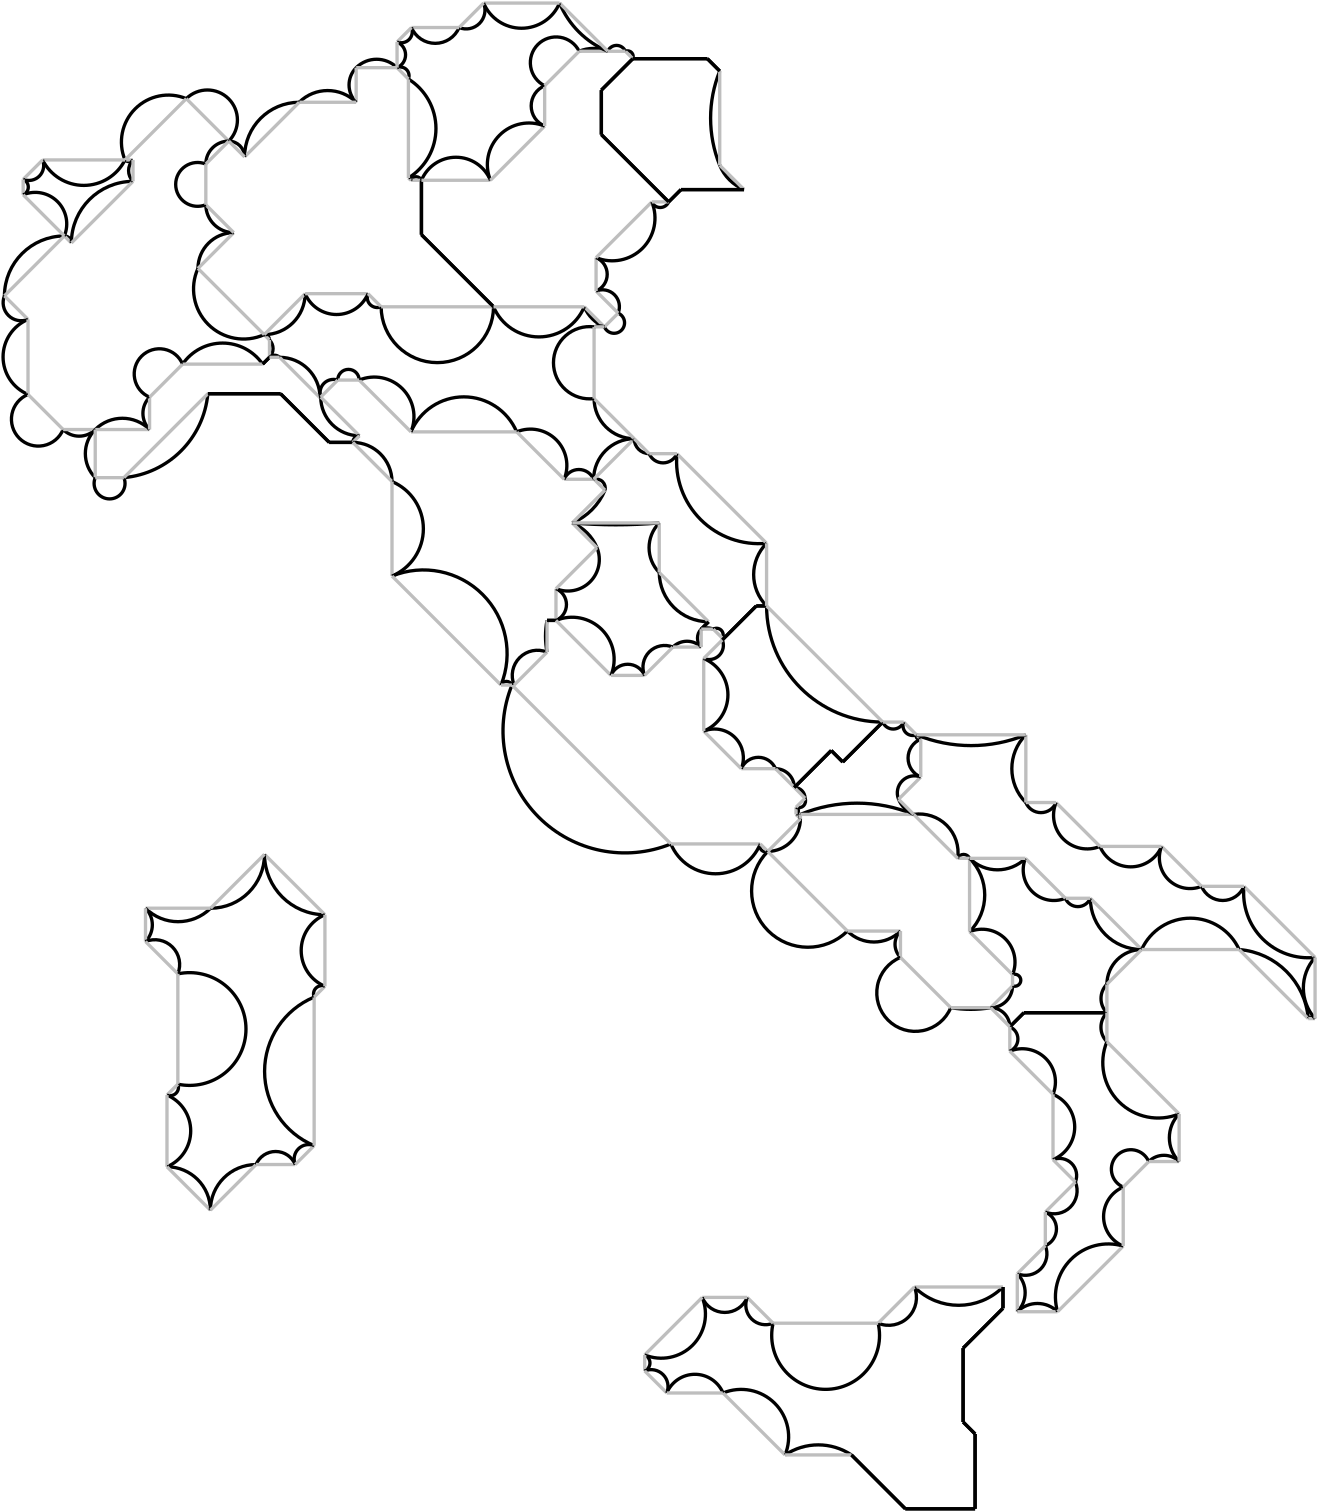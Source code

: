 <?xml version="1.0"?> 
<!DOCTYPE ipe SYSTEM "ipe.dtd"> 
<ipe version="70010" creator="Ipe 7.0.10"> 
<info created="D:20110803231932" modified="D:20110803231932"/> 
<ipestyle name="basic">
<pen name="heavier" value="0.8"/>
<pen name="fat" value="1.2"/>
<pen name="ultrafat" value="2"/>
<color name="red" value="1 0 0"/>
<color name="green" value="0 1 0"/>
<color name="blue" value="0 0 1"/>
<color name="yellow" value="1 1 0"/>
<color name="orange" value="1 0.647 0"/>
<color name="gold" value="1 0.843 0"/>
<color name="purple" value="0.627 0.125 0.941"/>
<color name="gray" value="0.745"/>
<color name="lightblue" value="0.678 0.847 0.902"/>
<color name="lightcyan" value="0.878 1 1"/>
<color name="lightgray" value="0.827"/>
<color name="lightgreen" value="0.565 0.933 0.565"/>
<color name="lightyellow" value="1 1 0.878"/>
<dashstyle name="dashed" value="[4] 0"/>
<dashstyle name="dotted" value="[1 3] 0"/>
<dashstyle name="dash dotted" value="[4 2 1 2] 0"/>
<dashstyle name="dash dot dotted" value="[4 2 1 2 1 2] 0"/>
</ipestyle>
<page>
<layer name="alpha"/>
<layer name="beta"/>
<view layers="beta alpha" active="beta"/>
<path layer="beta" stroke="black" pen="fat">
134.67 488.208 m 
160.844 488.208 l 
</path> 
<path layer="beta" stroke="black" pen="fat">
160.844 488.208 m 
178.365 470.687 l 
</path> 
<path layer="beta" stroke="black" pen="fat">
178.365 470.687 m 
186.87 470.687 l 
</path> 
<path layer="beta" stroke="black" pen="fat">
107.726 572.361 m 
2.04211 0 0 -2.04211 106.286 573.809 104.847 572.361 a 
</path> 
<path layer="alpha" stroke="gray" pen="fat">
107.726 572.361 m 
104.847 572.361 l 
</path> 
<path layer="beta" stroke="black" pen="fat">
83.0138 545.004 m 
2.53586 0 0 -2.53586 83.0087 542.468 85.5446 542.474 a 
</path> 
<path layer="alpha" stroke="gray" pen="fat">
83.0138 545.004 m 
85.5446 542.474 l 
</path> 
<path layer="beta" stroke="black" pen="fat">
85.5446 542.474 m 
22.2549 0 0 -22.2549 107.799 542.4 107.726 564.655 a 
</path> 
<path layer="alpha" stroke="gray" pen="fat">
85.5446 542.474 m 
107.726 564.655 l 
</path> 
<path layer="beta" stroke="black" pen="fat">
107.726 564.655 m 
5.46392 0 0 -5.46392 111.6 568.508 107.726 572.361 a 
</path> 
<path layer="alpha" stroke="gray" pen="fat">
107.726 564.655 m 
107.726 572.361 l 
</path> 
<path layer="beta" stroke="black" pen="fat">
154.947 509.477 m 
1.91986 0 0 -1.91986 154.942 507.557 156.862 507.561 a 
</path> 
<path layer="alpha" stroke="gray" pen="fat">
154.947 509.477 m 
156.862 507.561 l 
</path> 
<path layer="beta" stroke="black" pen="fat">
156.862 507.561 m 
4.42284 0 0 -4.42284 153.729 504.439 156.862 501.317 a 
</path> 
<path layer="alpha" stroke="gray" pen="fat">
156.862 507.561 m 
156.862 501.317 l 
</path> 
<path layer="beta" stroke="black" pen="fat">
126.919 594.433 m 
10.8098 0 0 -10.8098 134.514 586.741 142.206 579.146 a 
</path> 
<path layer="alpha" stroke="gray" pen="fat">
126.919 594.433 m 
142.206 579.146 l 
</path> 
<path layer="beta" stroke="black" pen="fat">
104.847 572.361 m 
16.8952 0 0 -16.8952 120.458 578.822 126.919 594.433 a 
</path> 
<path layer="alpha" stroke="gray" pen="fat">
104.847 572.361 m 
126.919 594.433 l 
</path> 
<path layer="beta" stroke="black" pen="fat">
61.4487 523.439 m 
21.6627 0 0 -21.6627 83.1112 523.342 83.0138 545.004 a 
</path> 
<path layer="alpha" stroke="gray" pen="fat">
61.4487 523.439 m 
83.0138 545.004 l 
</path> 
<path layer="beta" stroke="black" pen="fat">
69.9326 514.955 m 
6.51689 0 0 -6.51689 67.4908 520.997 61.4487 523.439 a 
</path> 
<path layer="alpha" stroke="gray" pen="fat">
69.9326 514.955 m 
61.4487 523.439 l 
</path> 
<path layer="beta" stroke="black" pen="fat">
69.9326 487.954 m 
14.6386 0 0 -14.6386 75.5915 501.454 69.9326 514.955 a 
</path> 
<path layer="alpha" stroke="gray" pen="fat">
69.9326 487.954 m 
69.9326 514.955 l 
</path> 
<path layer="beta" stroke="black" pen="fat">
82.5696 475.317 m 
-9.67089 0 0 9.67089 73.6358 479.02 69.9326 487.954 a 
</path> 
<path layer="alpha" stroke="gray" pen="fat">
82.5696 475.317 m 
69.9326 487.954 l 
</path> 
<path layer="beta" stroke="black" pen="fat">
94.1332 475.317 m 
8.18695 0 0 -8.18695 88.3514 481.113 82.5696 475.317 a 
</path> 
<path layer="alpha" stroke="gray" pen="fat">
94.1332 475.317 m 
82.5696 475.317 l 
</path> 
<path layer="beta" stroke="black" pen="fat">
156.862 501.317 m 
154.4 498.855 l 
</path> 
<path layer="beta" stroke="black" pen="fat">
94.1332 475.317 m 
13.8319 0 0 -13.8319 103.913 465.536 113.694 475.317 a 
</path> 
<path layer="alpha" stroke="gray" pen="fat">
94.1332 475.317 m 
113.694 475.317 l 
</path> 
<path layer="beta" stroke="black" pen="fat">
113.694 475.317 m 
8.28939 0 0 -8.28939 119.592 481.141 113.694 486.965 a 
</path> 
<path layer="alpha" stroke="gray" pen="fat">
113.694 475.317 m 
113.694 486.965 l 
</path> 
<path layer="beta" stroke="black" pen="fat">
113.694 486.965 m 
-9.06898 0 0 9.06898 117.233 495.315 125.583 498.855 a 
</path> 
<path layer="alpha" stroke="gray" pen="fat">
113.694 486.965 m 
125.583 498.855 l 
</path> 
<path layer="beta" stroke="black" pen="fat">
125.583 498.855 m 
17.4813 0 0 -17.4813 139.991 488.956 154.4 498.855 a 
</path> 
<path layer="alpha" stroke="gray" pen="fat">
125.583 498.855 m 
154.4 498.855 l 
</path> 
<path layer="beta" stroke="black" pen="fat">
154.4 498.855 m 
156.862 501.317 l 
</path> 
<path layer="beta" stroke="black" pen="fat">
175.061 486.75 m 
0.20293 0 0 -0.20293 175.258 486.799 175.308 486.996 a 
</path> 
<path layer="alpha" stroke="gray" pen="fat">
175.061 486.75 m 
175.308 486.996 l 
</path> 
<path layer="beta" stroke="black" pen="fat">
160.494 501.317 m 
14.5889 0 0 -14.5889 160.472 486.728 175.061 486.75 a 
</path> 
<path layer="alpha" stroke="gray" pen="fat">
160.494 501.317 m 
175.061 486.75 l 
</path> 
<path layer="beta" stroke="black" pen="fat">
156.862 501.317 m 
2.5826 0 0 -2.5826 158.678 499.481 160.494 501.317 a 
</path> 
<path layer="alpha" stroke="gray" pen="fat">
156.862 501.317 m 
160.494 501.317 l 
</path> 
<path layer="beta" stroke="black" pen="fat">
94.1332 457.995 m 
12.3171 0 0 -12.3171 102.891 466.656 94.1332 475.317 a 
</path> 
<path layer="alpha" stroke="gray" pen="fat">
94.1332 457.995 m 
94.1332 475.317 l 
</path> 
<path layer="beta" stroke="black" pen="fat">
104.457 457.995 m 
-5.56861 0 0 5.56861 99.2949 455.906 94.1332 457.995 a 
</path> 
<path layer="alpha" stroke="gray" pen="fat">
104.457 457.995 m 
94.1332 457.995 l 
</path> 
<path layer="beta" stroke="black" pen="fat">
134.67 488.208 m 
33.3717 0 0 -33.3717 101.435 491.23 104.457 457.995 a 
</path> 
<path layer="alpha" stroke="gray" pen="fat">
134.67 488.208 m 
104.457 457.995 l 
</path> 
<path layer="beta" stroke="black" pen="fat">
160.844 488.208 m 
134.67 488.208 l 
</path> 
<path layer="beta" stroke="black" pen="fat">
178.365 470.687 m 
160.844 488.208 l 
</path> 
<path layer="beta" stroke="black" pen="fat">
186.87 470.687 m 
178.365 470.687 l 
</path> 
<path layer="beta" stroke="black" pen="fat">
154.947 509.477 m 
18.0255 0 0 -18.0255 147.551 525.916 131.113 533.311 a 
</path> 
<path layer="alpha" stroke="gray" pen="fat">
154.947 509.477 m 
131.113 533.311 l 
</path> 
<path layer="beta" stroke="black" pen="fat">
131.113 533.311 m 
12.9586 0 0 -12.9586 144.071 533.234 143.994 546.192 a 
</path> 
<path layer="alpha" stroke="gray" pen="fat">
131.113 533.311 m 
143.994 546.192 l 
</path> 
<path layer="beta" stroke="black" pen="fat">
143.994 546.192 m 
10.1155 0 0 -10.1155 144.058 556.307 133.943 556.242 a 
</path> 
<path layer="alpha" stroke="gray" pen="fat">
143.994 546.192 m 
133.943 556.242 l 
</path> 
<path layer="beta" stroke="black" pen="fat">
133.943 556.242 m 
-7.89415 0 0 7.89415 130.988 563.562 133.943 570.883 a 
</path> 
<path layer="alpha" stroke="gray" pen="fat">
133.943 556.242 m 
133.943 570.883 l 
</path> 
<path layer="beta" stroke="black" pen="fat">
133.943 570.883 m 
8.27658 0 0 -8.27658 142.219 570.869 142.206 579.146 a 
</path> 
<path layer="alpha" stroke="gray" pen="fat">
133.943 570.883 m 
142.206 579.146 l 
</path> 
<path layer="beta" stroke="black" pen="fat">
211.568 545.464 m 
237.525 519.506 l 
</path> 
<path layer="beta" stroke="black" pen="fat">
211.568 565.043 m 
211.568 545.464 l 
</path> 
<path layer="beta" stroke="black" pen="fat">
207.705 565.043 m 
2.091 0 0 -2.091 209.636 564.242 211.568 565.043 a 
</path> 
<path layer="alpha" stroke="gray" pen="fat">
207.705 565.043 m 
211.568 565.043 l 
</path> 
<path layer="beta" stroke="black" pen="fat">
206.875 565.873 m 
0.636057 0 0 -0.636057 207.116 565.285 207.705 565.043 a 
</path> 
<path layer="alpha" stroke="gray" pen="fat">
206.875 565.873 m 
207.705 565.043 l 
</path> 
<path layer="beta" stroke="black" pen="fat">
206.875 601.491 m 
20.9469 0 0 -20.9469 195.847 583.682 206.875 565.873 a 
</path> 
<path layer="alpha" stroke="gray" pen="fat">
206.875 601.491 m 
206.875 565.873 l 
</path> 
<path layer="beta" stroke="black" pen="fat">
202.789 605.578 m 
3.13395 0 0 -3.13395 203.974 602.677 206.875 601.491 a 
</path> 
<path layer="alpha" stroke="gray" pen="fat">
202.789 605.578 m 
206.875 601.491 l 
</path> 
<path layer="beta" stroke="black" pen="fat">
188.07 605.578 m 
10.4392 0 0 -10.4392 195.429 598.174 202.789 605.578 a 
</path> 
<path layer="alpha" stroke="gray" pen="fat">
188.07 605.578 m 
202.789 605.578 l 
</path> 
<path layer="beta" stroke="black" pen="fat">
188.07 593.13 m 
8.83842 0 0 -8.83842 194.345 599.354 188.07 605.578 a 
</path> 
<path layer="alpha" stroke="gray" pen="fat">
188.07 593.13 m 
188.07 605.578 l 
</path> 
<path layer="beta" stroke="black" pen="fat">
167.565 593.13 m 
14.5756 0 0 -14.5756 177.817 582.77 188.07 593.13 a 
</path> 
<path layer="alpha" stroke="gray" pen="fat">
167.565 593.13 m 
188.07 593.13 l 
</path> 
<path layer="beta" stroke="black" pen="fat">
147.894 573.458 m 
19.7276 0 0 -19.7276 167.621 573.402 167.565 593.13 a 
</path> 
<path layer="alpha" stroke="gray" pen="fat">
147.894 573.458 m 
167.565 593.13 l 
</path> 
<path layer="beta" stroke="black" pen="fat">
142.206 579.146 m 
5.71631 0 0 -5.71631 142.177 573.43 147.894 573.458 a 
</path> 
<path layer="alpha" stroke="gray" pen="fat">
142.206 579.146 m 
147.894 573.458 l 
</path> 
<path layer="beta" stroke="black" pen="fat">
169.698 524.228 m 
14.8004 0 0 -14.8004 154.897 524.277 154.947 509.477 a 
</path> 
<path layer="alpha" stroke="gray" pen="fat">
169.698 524.228 m 
154.947 509.477 l 
</path> 
<path layer="beta" stroke="black" pen="fat">
192.338 524.228 m 
12.2883 0 0 -12.2883 181.018 529.009 169.698 524.228 a 
</path> 
<path layer="alpha" stroke="gray" pen="fat">
192.338 524.228 m 
169.698 524.228 l 
</path> 
<path layer="beta" stroke="black" pen="fat">
197.06 519.506 m 
3.61481 0 0 -3.61481 195.678 522.846 192.338 524.228 a 
</path> 
<path layer="alpha" stroke="gray" pen="fat">
197.06 519.506 m 
192.338 524.228 l 
</path> 
<path layer="beta" stroke="black" pen="fat">
237.525 519.506 m 
20.2329 0 0 -20.2329 217.292 519.634 197.06 519.506 a 
</path> 
<path layer="alpha" stroke="gray" pen="fat">
237.525 519.506 m 
197.06 519.506 l 
</path> 
<path layer="beta" stroke="black" pen="fat">
189.243 473.06 m 
14.0103 0 0 -14.0103 189.318 487.07 175.308 486.996 a 
</path> 
<path layer="alpha" stroke="gray" pen="fat">
189.243 473.06 m 
175.308 486.996 l 
</path> 
<path layer="beta" stroke="black" pen="fat">
186.87 470.687 m 
2.38723 0 0 -2.38723 189.257 470.673 189.243 473.06 a 
</path> 
<path layer="alpha" stroke="gray" pen="fat">
186.87 470.687 m 
189.243 473.06 l 
</path> 
<path layer="beta" stroke="black" pen="fat">
273.74 457.4 m 
3.24783 0 0 -3.24783 274.489 454.24 277.649 453.49 a 
</path> 
<path layer="alpha" stroke="gray" pen="fat">
273.74 457.4 m 
277.649 453.49 l 
</path> 
<path layer="beta" stroke="black" pen="fat">
273.555 457.4 m 
-0.092714 0 0 0.092714 273.647 457.406 273.74 457.4 a 
</path> 
<path layer="alpha" stroke="gray" pen="fat">
273.555 457.4 m 
273.74 457.4 l 
</path> 
<path layer="beta" stroke="black" pen="fat">
277.649 453.49 m 
21.8615 0 0 -21.8615 257.461 461.88 265.851 441.692 a 
</path> 
<path layer="alpha" stroke="gray" pen="fat">
277.649 453.49 m 
265.851 441.692 l 
</path> 
<path layer="beta" stroke="black" pen="fat">
262.937 457.4 m 
5.76099 0 0 -5.76099 268.246 455.163 273.555 457.4 a 
</path> 
<path layer="alpha" stroke="gray" pen="fat">
262.937 457.4 m 
273.555 457.4 l 
</path> 
<path layer="beta" stroke="black" pen="fat">
245.857 474.48 m 
13.0856 0 0 -13.0856 250.835 462.378 262.937 457.4 a 
</path> 
<path layer="alpha" stroke="gray" pen="fat">
245.857 474.48 m 
262.937 457.4 l 
</path> 
<path layer="beta" stroke="black" pen="fat">
207.794 474.48 m 
20.6763 0 0 -20.6763 226.825 466.398 245.857 474.48 a 
</path> 
<path layer="alpha" stroke="gray" pen="fat">
207.794 474.48 m 
245.857 474.48 l 
</path> 
<path layer="beta" stroke="black" pen="fat">
189.156 493.118 m 
14.267 0 0 -14.267 194.611 479.935 207.794 474.48 a 
</path> 
<path layer="alpha" stroke="gray" pen="fat">
189.156 493.118 m 
207.794 474.48 l 
</path> 
<path layer="beta" stroke="black" pen="fat">
181.43 493.118 m 
3.86301 0 0 -3.86301 185.293 493.109 189.156 493.118 a 
</path> 
<path layer="alpha" stroke="gray" pen="fat">
181.43 493.118 m 
189.156 493.118 l 
</path> 
<path layer="beta" stroke="black" pen="fat">
175.308 486.996 m 
4.84655 0 0 -4.84655 179.91 488.516 181.43 493.118 a 
</path> 
<path layer="alpha" stroke="gray" pen="fat">
175.308 486.996 m 
181.43 493.118 l 
</path> 
<path layer="beta" stroke="black" pen="fat">
259.998 406.593 m 
256.779 406.593 l 
</path> 
<path layer="beta" stroke="black" pen="fat">
259.998 418.011 m 
6.20226 0 0 -6.20226 257.574 412.302 259.998 406.593 a 
</path> 
<path layer="alpha" stroke="gray" pen="fat">
259.998 418.011 m 
259.998 406.593 l 
</path> 
<path layer="beta" stroke="black" pen="fat">
274.765 432.778 m 
11.3299 0 0 -11.3299 264.272 428.504 259.998 418.011 a 
</path> 
<path layer="alpha" stroke="gray" pen="fat">
274.765 432.778 m 
259.998 418.011 l 
</path> 
<path layer="beta" stroke="black" pen="fat">
265.851 441.692 m 
16.4916 0 0 -16.4916 259.532 426.459 274.765 432.778 a 
</path> 
<path layer="alpha" stroke="gray" pen="fat">
265.851 441.692 m 
274.765 432.778 l 
</path> 
<path layer="beta" stroke="black" pen="fat">
237.525 519.506 m 
211.568 545.464 l 
</path> 
<path layer="beta" stroke="black" pen="fat">
211.568 545.464 m 
211.568 565.043 l 
</path> 
<path layer="beta" stroke="black" pen="fat">
211.568 565.043 m 
13.4449 0 0 -13.4449 223.986 559.891 236.405 565.043 a 
</path> 
<path layer="alpha" stroke="gray" pen="fat">
211.568 565.043 m 
236.405 565.043 l 
</path> 
<path layer="beta" stroke="black" pen="fat">
236.405 565.043 m 
14.9771 0 0 -14.9771 250.277 570.689 255.923 584.561 a 
</path> 
<path layer="alpha" stroke="gray" pen="fat">
236.405 565.043 m 
255.923 584.561 l 
</path> 
<path layer="beta" stroke="black" pen="fat">
255.923 584.561 m 
7.85784 0 0 -7.85784 258.935 591.818 255.923 599.076 a 
</path> 
<path layer="alpha" stroke="gray" pen="fat">
255.923 584.561 m 
255.923 599.076 l 
</path> 
<path layer="beta" stroke="black" pen="fat">
255.923 599.076 m 
-9.26813 0 0 9.26813 260.043 607.378 268.345 611.499 a 
</path> 
<path layer="alpha" stroke="gray" pen="fat">
255.923 599.076 m 
268.345 611.499 l 
</path> 
<path layer="beta" stroke="black" pen="fat">
268.345 611.499 m 
13.5557 0 0 -13.5557 273.494 598.959 278.643 611.499 a 
</path> 
<path layer="alpha" stroke="gray" pen="fat">
268.345 611.499 m 
278.643 611.499 l 
</path> 
<path layer="beta" stroke="black" pen="fat">
277.435 512.265 m 
13.41 0 0 -13.41 282.578 524.649 270.194 519.506 a 
</path> 
<path layer="alpha" stroke="gray" pen="fat">
277.435 512.265 m 
270.194 519.506 l 
</path> 
<path layer="beta" stroke="black" pen="fat">
270.194 519.506 m 
17.7217 0 0 -17.7217 253.859 526.379 237.525 519.506 a 
</path> 
<path layer="alpha" stroke="gray" pen="fat">
270.194 519.506 m 
237.525 519.506 l 
</path> 
<path layer="beta" stroke="black" pen="fat">
276.341 581.489 m 
300.568 557.262 l 
</path> 
<path layer="beta" stroke="black" pen="fat">
276.341 597.504 m 
276.341 581.489 l 
</path> 
<path layer="beta" stroke="black" pen="fat">
287.663 608.825 m 
276.341 597.504 l 
</path> 
<path layer="beta" stroke="black" pen="fat">
284.989 611.499 m 
2.05373 0 0 -2.05373 285.759 609.595 287.663 608.825 a 
</path> 
<path layer="alpha" stroke="gray" pen="fat">
284.989 611.499 m 
287.663 608.825 l 
</path> 
<path layer="beta" stroke="black" pen="fat">
278.643 611.499 m 
3.44675 0 0 -3.44675 281.816 610.153 284.989 611.499 a 
</path> 
<path layer="alpha" stroke="gray" pen="fat">
278.643 611.499 m 
284.989 611.499 l 
</path> 
<path layer="beta" stroke="black" pen="fat">
282.385 517.215 m 
-3.77664 0 0 3.77664 280.913 513.737 277.435 512.265 a 
</path> 
<path layer="alpha" stroke="gray" pen="fat">
282.385 517.215 m 
277.435 512.265 l 
</path> 
<path layer="beta" stroke="black" pen="fat">
274.433 525.167 m 
6.09625 0 0 -6.09625 276.743 519.525 282.385 517.215 a 
</path> 
<path layer="alpha" stroke="gray" pen="fat">
274.433 525.167 m 
282.385 517.215 l 
</path> 
<path layer="beta" stroke="black" pen="fat">
274.433 537.198 m 
6.51651 0 0 -6.51651 271.927 531.182 274.433 525.167 a 
</path> 
<path layer="alpha" stroke="gray" pen="fat">
274.433 537.198 m 
274.433 525.167 l 
</path> 
<path layer="beta" stroke="black" pen="fat">
294.497 557.262 m 
15.3826 0 0 -15.3826 280.261 551.434 274.433 537.198 a 
</path> 
<path layer="alpha" stroke="gray" pen="fat">
294.497 557.262 m 
274.433 537.198 l 
</path> 
<path layer="beta" stroke="black" pen="fat">
300.568 557.262 m 
3.29163 0 0 -3.29163 297.532 558.535 294.497 557.262 a 
</path> 
<path layer="alpha" stroke="gray" pen="fat">
300.568 557.262 m 
294.497 557.262 l 
</path> 
<path layer="beta" stroke="black" pen="fat">
314.918 406.1 m 
312.277 403.458 l 
</path> 
<path layer="beta" stroke="black" pen="fat">
300.568 557.262 m 
276.341 581.489 l 
</path> 
<path layer="beta" stroke="black" pen="fat">
276.341 581.489 m 
276.341 597.504 l 
</path> 
<path layer="beta" stroke="black" pen="fat">
276.341 597.504 m 
287.663 608.825 l 
</path> 
<path layer="beta" stroke="black" pen="fat">
314.484 608.825 m 
318.951 604.358 l 
</path> 
<path layer="beta" stroke="black" pen="fat">
287.663 608.825 m 
314.484 608.825 l 
</path> 
<path layer="beta" stroke="black" pen="fat">
305.001 561.695 m 
300.568 557.262 l 
</path> 
<path layer="beta" stroke="black" pen="fat">
327.7 561.695 m 
305.001 561.695 l 
</path> 
<path layer="beta" stroke="black" pen="fat">
273.555 457.4 m 
14.6643 0 0 -14.6643 288.219 457.347 288.166 472.011 a 
</path> 
<path layer="alpha" stroke="gray" pen="fat">
273.555 457.4 m 
288.166 472.011 l 
</path> 
<path layer="beta" stroke="black" pen="fat">
314.918 406.1 m 
17.8577 0 0 -17.8577 315.041 423.957 297.184 423.834 a 
</path> 
<path layer="alpha" stroke="gray" pen="fat">
314.918 406.1 m 
297.184 423.834 l 
</path> 
<path layer="beta" stroke="black" pen="fat">
297.184 423.834 m 
12.7038 0 0 -12.7038 306.22 432.763 297.184 441.692 a 
</path> 
<path layer="alpha" stroke="gray" pen="fat">
297.184 423.834 m 
297.184 441.692 l 
</path> 
<path layer="beta" stroke="black" pen="fat">
297.184 441.692 m 
183.79 0 0 -183.79 281.517 624.813 265.851 441.692 a 
</path> 
<path layer="alpha" stroke="gray" pen="fat">
297.184 441.692 m 
265.851 441.692 l 
</path> 
<path layer="beta" stroke="black" pen="fat">
312.277 403.458 m 
314.918 406.1 l 
</path> 
<path layer="beta" stroke="black" pen="fat">
332.1 411.808 m 
319.886 399.593 l 
</path> 
<path layer="beta" stroke="black" pen="fat">
335.819 411.808 m 
332.1 411.808 l 
</path> 
<path layer="beta" stroke="black" pen="fat">
244.161 383.331 m 
0.418904 0 0 -0.418904 244.547 383.169 244.934 383.331 a 
</path> 
<path layer="alpha" stroke="gray" pen="fat">
244.161 383.331 m 
244.934 383.331 l 
</path> 
<path layer="beta" stroke="black" pen="fat">
244.934 383.331 m 
9.08247 0 0 -9.08247 253.34 386.77 256.779 395.176 a 
</path> 
<path layer="alpha" stroke="gray" pen="fat">
244.934 383.331 m 
256.779 395.176 l 
</path> 
<path layer="beta" stroke="black" pen="fat">
256.779 395.176 m 
30.2893 0 0 -30.2893 286.525 400.884 256.779 406.593 a 
</path> 
<path layer="alpha" stroke="gray" pen="fat">
256.779 395.176 m 
256.779 406.593 l 
</path> 
<path layer="beta" stroke="black" pen="fat">
256.779 406.593 m 
259.998 406.593 l 
</path> 
<path layer="beta" stroke="black" pen="fat">
259.998 406.593 m 
15.1524 0 0 -15.1524 265.787 392.59 279.79 386.801 a 
</path> 
<path layer="alpha" stroke="gray" pen="fat">
259.998 406.593 m 
279.79 386.801 l 
</path> 
<path layer="beta" stroke="black" pen="fat">
279.79 386.801 m 
6.57142 0 0 -6.57142 285.842 384.24 291.894 386.801 a 
</path> 
<path layer="alpha" stroke="gray" pen="fat">
279.79 386.801 m 
291.894 386.801 l 
</path> 
<path layer="beta" stroke="black" pen="fat">
291.894 386.801 m 
7.81395 0 0 -7.81395 299.124 389.765 302.088 396.995 a 
</path> 
<path layer="alpha" stroke="gray" pen="fat">
291.894 386.801 m 
302.088 396.995 l 
</path> 
<path layer="beta" stroke="black" pen="fat">
302.088 396.995 m 
7.22808 0 0 -7.22808 307.182 391.868 312.277 396.995 a 
</path> 
<path layer="alpha" stroke="gray" pen="fat">
302.088 396.995 m 
312.277 396.995 l 
</path> 
<path layer="beta" stroke="black" pen="fat">
312.277 396.995 m 
4.59288 0 0 -4.59288 315.54 400.226 312.277 403.458 a 
</path> 
<path layer="alpha" stroke="gray" pen="fat">
312.277 396.995 m 
312.277 403.458 l 
</path> 
<path layer="beta" stroke="black" pen="fat">
312.277 403.458 m 
5.74721 0 0 -5.74721 314.462 398.142 316.648 403.458 a 
</path> 
<path layer="alpha" stroke="gray" pen="fat">
312.277 403.458 m 
316.648 403.458 l 
</path> 
<path layer="beta" stroke="black" pen="fat">
316.648 403.458 m 
2.37683 0 0 -2.37683 317.816 401.388 319.886 400.22 a 
</path> 
<path layer="alpha" stroke="gray" pen="fat">
316.648 403.458 m 
319.886 400.22 l 
</path> 
<path layer="beta" stroke="black" pen="fat">
319.886 400.22 m 
0.54583 0 0 -0.54583 319.439 399.906 319.886 399.593 a 
</path> 
<path layer="alpha" stroke="gray" pen="fat">
319.886 400.22 m 
319.886 399.593 l 
</path> 
<path layer="beta" stroke="black" pen="fat">
345.792 346.461 m 
3.88541 0 0 -3.88541 345.785 342.576 349.671 342.582 a 
</path> 
<path layer="alpha" stroke="gray" pen="fat">
345.792 346.461 m 
349.671 342.582 l 
</path> 
<path layer="beta" stroke="black" pen="fat">
346.419 336.772 m 
2.9138 0 0 -2.9138 345.304 334.08 347.996 335.196 a 
</path> 
<path layer="alpha" stroke="gray" pen="fat">
346.419 336.772 m 
347.996 335.196 l 
</path> 
<path layer="beta" stroke="black" pen="fat">
346.419 339.33 m 
1.38766 0 0 -1.38766 345.88 338.051 346.419 336.772 a 
</path> 
<path layer="alpha" stroke="gray" pen="fat">
346.419 339.33 m 
346.419 336.772 l 
</path> 
<path layer="beta" stroke="black" pen="fat">
349.671 342.582 m 
2.49443 0 0 -2.49443 347.361 341.64 346.419 339.33 a 
</path> 
<path layer="alpha" stroke="gray" pen="fat">
349.671 342.582 m 
346.419 339.33 l 
</path> 
<path layer="beta" stroke="black" pen="fat">
339.035 353.217 m 
6.75662 0 0 -6.75662 339.035 346.46 345.792 346.461 a 
</path> 
<path layer="alpha" stroke="gray" pen="fat">
339.035 353.217 m 
345.792 346.461 l 
</path> 
<path layer="beta" stroke="black" pen="fat">
326.704 353.217 m 
6.69122 0 0 -6.69122 332.869 350.617 339.035 353.217 a 
</path> 
<path layer="alpha" stroke="gray" pen="fat">
326.704 353.217 m 
339.035 353.217 l 
</path> 
<path layer="beta" stroke="black" pen="fat">
313.186 366.736 m 
10.377 0 0 -10.377 317.089 357.121 326.704 353.217 a 
</path> 
<path layer="alpha" stroke="gray" pen="fat">
313.186 366.736 m 
326.704 353.217 l 
</path> 
<path layer="beta" stroke="black" pen="fat">
313.186 392.893 m 
14.1704 0 0 -14.1704 307.731 379.814 313.186 366.736 a 
</path> 
<path layer="alpha" stroke="gray" pen="fat">
313.186 392.893 m 
313.186 366.736 l 
</path> 
<path layer="beta" stroke="black" pen="fat">
319.886 399.593 m 
5.13225 0 0 -5.13225 315.14 397.638 313.186 392.893 a 
</path> 
<path layer="alpha" stroke="gray" pen="fat">
319.886 399.593 m 
313.186 392.893 l 
</path> 
<path layer="beta" stroke="black" pen="fat">
301.367 326.126 m 
43.908 0 0 -43.908 284.84 366.805 244.161 383.331 a 
</path> 
<path layer="alpha" stroke="gray" pen="fat">
301.367 326.126 m 
244.161 383.331 l 
</path> 
<path layer="beta" stroke="black" pen="fat">
333.55 326.126 m 
17.4241 0 0 -17.4241 317.458 332.809 301.367 326.126 a 
</path> 
<path layer="alpha" stroke="gray" pen="fat">
333.55 326.126 m 
301.367 326.126 l 
</path> 
<path layer="beta" stroke="black" pen="fat">
336.238 323.438 m 
2.06064 0 0 -2.06064 335.457 325.345 333.55 326.126 a 
</path> 
<path layer="alpha" stroke="gray" pen="fat">
336.238 323.438 m 
333.55 326.126 l 
</path> 
<path layer="beta" stroke="black" pen="fat">
347.996 335.196 m 
11.8148 0 0 -11.8148 336.181 335.253 336.238 323.438 a 
</path> 
<path layer="alpha" stroke="gray" pen="fat">
347.996 335.196 m 
336.238 323.438 l 
</path> 
<path layer="beta" stroke="black" pen="fat">
319.886 399.593 m 
332.1 411.808 l 
</path> 
<path layer="beta" stroke="black" pen="fat">
332.1 411.808 m 
335.819 411.808 l 
</path> 
<path layer="beta" stroke="black" pen="fat">
359.093 359.762 m 
345.792 346.461 l 
</path> 
<path layer="beta" stroke="black" pen="fat">
363.241 355.614 m 
359.093 359.762 l 
</path> 
<path layer="beta" stroke="black" pen="fat">
377.627 370 m 
363.241 355.614 l 
</path> 
<path layer="beta" stroke="black" pen="fat">
345.792 346.461 m 
359.093 359.762 l 
</path> 
<path layer="beta" stroke="black" pen="fat">
359.093 359.762 m 
363.241 355.614 l 
</path> 
<path layer="beta" stroke="black" pen="fat">
363.241 355.614 m 
377.627 370 l 
</path> 
<path layer="beta" stroke="black" pen="fat">
385.754 86.7874 m 
366.384 106.158 l 
</path> 
<path layer="beta" stroke="black" pen="fat">
410.885 86.7874 m 
385.754 86.7874 l 
</path> 
<path layer="beta" stroke="black" pen="fat">
410.885 113.716 m 
410.885 86.7874 l 
</path> 
<path layer="beta" stroke="black" pen="fat">
406.568 118.034 m 
410.885 113.716 l 
</path> 
<path layer="beta" stroke="black" pen="fat">
406.568 144.618 m 
406.568 118.034 l 
</path> 
<path layer="beta" stroke="black" pen="fat">
420.922 158.972 m 
406.568 144.618 l 
</path> 
<path layer="beta" stroke="black" pen="fat">
420.922 166.633 m 
420.922 158.972 l 
</path> 
<path layer="beta" stroke="black" pen="fat">
347.996 335.196 m 
2.04595 0 0 -2.04595 349.887 335.977 347.996 336.758 a 
</path> 
<path layer="alpha" stroke="gray" pen="fat">
347.996 335.196 m 
347.996 336.758 l 
</path> 
<path layer="beta" stroke="black" pen="fat">
347.996 336.758 m 
53.3692 0 0 -53.3692 368.391 287.44 388.787 336.758 a 
</path> 
<path layer="alpha" stroke="gray" pen="fat">
347.996 336.758 m 
388.787 336.758 l 
</path> 
<path layer="beta" stroke="black" pen="fat">
408.892 294.535 m 
11.8571 0 0 -11.8571 413.396 283.567 424.365 279.063 a 
</path> 
<path layer="alpha" stroke="gray" pen="fat">
408.892 294.535 m 
424.365 279.063 l 
</path> 
<path layer="beta" stroke="black" pen="fat">
408.892 320.936 m 
18.6873 0 0 -18.6873 395.664 307.736 408.892 294.535 a 
</path> 
<path layer="alpha" stroke="gray" pen="fat">
408.892 320.936 m 
408.892 294.535 l 
</path> 
<path layer="beta" stroke="black" pen="fat">
424.365 275.05 m 
7.88864 0 0 -7.88864 416.476 275.069 416.495 267.18 a 
</path> 
<path layer="alpha" stroke="gray" pen="fat">
424.365 275.05 m 
416.495 267.18 l 
</path> 
<path layer="beta" stroke="black" pen="fat">
424.365 279.063 m 
-2.16434 0 0 2.16434 425.176 277.056 424.365 275.05 a 
</path> 
<path layer="alpha" stroke="gray" pen="fat">
424.365 279.063 m 
424.365 275.05 l 
</path> 
<path layer="beta" stroke="black" pen="fat">
404.61 320.936 m 
2.3209 0 0 -2.3209 406.751 320.04 408.892 320.936 a 
</path> 
<path layer="alpha" stroke="gray" pen="fat">
404.61 320.936 m 
408.892 320.936 l 
</path> 
<path layer="beta" stroke="black" pen="fat">
388.787 336.758 m 
13.9386 0 0 -13.9386 390.82 322.969 404.61 320.936 a 
</path> 
<path layer="alpha" stroke="gray" pen="fat">
388.787 336.758 m 
404.61 320.936 l 
</path> 
<path layer="beta" stroke="black" pen="fat">
364.921 294.755 m 
20.2828 0 0 -20.2828 350.705 309.223 336.238 323.438 a 
</path> 
<path layer="alpha" stroke="gray" pen="fat">
364.921 294.755 m 
336.238 323.438 l 
</path> 
<path layer="beta" stroke="black" pen="fat">
384.018 294.755 m 
13.5604 0 0 -13.5604 374.469 304.384 364.921 294.755 a 
</path> 
<path layer="alpha" stroke="gray" pen="fat">
384.018 294.755 m 
364.921 294.755 l 
</path> 
<path layer="beta" stroke="black" pen="fat">
384.018 285.284 m 
6.70234 0 0 -6.70234 388.761 290.019 384.018 294.755 a 
</path> 
<path layer="alpha" stroke="gray" pen="fat">
384.018 285.284 m 
384.018 294.755 l 
</path> 
<path layer="beta" stroke="black" pen="fat">
402.122 267.18 m 
-13.8479 0 0 13.8479 389.336 272.498 384.018 285.284 a 
</path> 
<path layer="alpha" stroke="gray" pen="fat">
402.122 267.18 m 
384.018 285.284 l 
</path> 
<path layer="beta" stroke="black" pen="fat">
416.495 267.18 m 
43.7958 0 0 -43.7958 409.308 310.382 402.122 267.18 a 
</path> 
<path layer="alpha" stroke="gray" pen="fat">
416.495 267.18 m 
402.122 267.18 l 
</path> 
<path layer="beta" stroke="black" pen="fat">
428.44 265.353 m 
423.381 260.294 l 
</path> 
<path layer="beta" stroke="black" pen="fat">
458.333 265.353 m 
428.44 265.353 l 
</path> 
<path layer="beta" stroke="black" pen="fat">
423.381 260.294 m 
428.44 265.353 l 
</path> 
<path layer="beta" stroke="black" pen="fat">
428.44 265.353 m 
458.333 265.353 l 
</path> 
<path layer="beta" stroke="black" pen="fat">
391.318 363.868 m 
1.19155 0 0 -1.19155 390.865 364.97 389.763 365.422 a 
</path> 
<path layer="alpha" stroke="gray" pen="fat">
391.318 363.868 m 
389.763 365.422 l 
</path> 
<path layer="beta" stroke="black" pen="fat">
388.787 336.758 m 
10.1577 0 0 -10.1577 392.704 346.13 383.331 342.215 a 
</path> 
<path layer="alpha" stroke="gray" pen="fat">
388.787 336.758 m 
383.331 342.215 l 
</path> 
<path layer="beta" stroke="black" pen="fat">
383.331 342.215 m 
6.13358 0 0 -6.13358 389.016 344.517 391.318 350.202 a 
</path> 
<path layer="alpha" stroke="gray" pen="fat">
383.331 342.215 m 
391.318 350.202 l 
</path> 
<path layer="beta" stroke="black" pen="fat">
391.318 350.202 m 
7.39661 0 0 -7.39661 394.15 357.035 391.318 363.868 a 
</path> 
<path layer="alpha" stroke="gray" pen="fat">
391.318 350.202 m 
391.318 363.868 l 
</path> 
<path layer="beta" stroke="black" pen="fat">
470.833 288.11 m 
18.4604 0 0 -18.4604 470.834 306.57 452.374 306.569 a 
</path> 
<path layer="alpha" stroke="gray" pen="fat">
470.833 288.11 m 
452.374 306.569 l 
</path> 
<path layer="beta" stroke="black" pen="fat">
452.374 306.569 m 
4.86861 0 0 -4.86861 447.876 308.432 443.378 306.569 a 
</path> 
<path layer="alpha" stroke="gray" pen="fat">
452.374 306.569 m 
443.378 306.569 l 
</path> 
<path layer="beta" stroke="black" pen="fat">
443.378 306.569 m 
11.0333 0 0 -11.0333 439.238 316.796 429.011 320.936 a 
</path> 
<path layer="alpha" stroke="gray" pen="fat">
443.378 306.569 m 
429.011 320.936 l 
</path> 
<path layer="beta" stroke="black" pen="fat">
429.011 320.936 m 
14.3103 0 0 -14.3103 418.951 331.114 408.892 320.936 a 
</path> 
<path layer="alpha" stroke="gray" pen="fat">
429.011 320.936 m 
408.892 320.936 l 
</path> 
<path layer="beta" stroke="black" pen="fat">
104.847 572.361 m 
16.5919 0 0 -16.5919 90.0122 579.793 75.1778 572.361 a 
</path> 
<path layer="alpha" stroke="gray" pen="fat">
104.847 572.361 m 
75.1778 572.361 l 
</path> 
<path layer="beta" stroke="black" pen="fat">
75.1778 572.361 m 
5.35821 0 0 -5.35821 70.219 570.331 68.1896 565.372 a 
</path> 
<path layer="alpha" stroke="gray" pen="fat">
75.1778 572.361 m 
68.1896 565.372 l 
</path> 
<path layer="beta" stroke="black" pen="fat">
68.1896 565.372 m 
3.00361 0 0 -3.00361 67.0317 562.6 68.1896 559.829 a 
</path> 
<path layer="alpha" stroke="gray" pen="fat">
68.1896 565.372 m 
68.1896 559.829 l 
</path> 
<path layer="beta" stroke="black" pen="fat">
68.1896 559.829 m 
11.3476 0 0 -11.3476 72.5289 549.344 83.0138 545.004 a 
</path> 
<path layer="alpha" stroke="gray" pen="fat">
68.1896 559.829 m 
83.0138 545.004 l 
</path> 
<path layer="beta" stroke="black" pen="fat">
176.822 300.64 m 
21.8326 0 0 -21.8326 176.901 322.472 155.069 322.394 a 
</path> 
<path layer="alpha" stroke="gray" pen="fat">
176.822 300.64 m 
155.069 322.394 l 
</path> 
<path layer="beta" stroke="black" pen="fat">
155.069 322.394 m 
19.4164 0 0 -19.4164 135.652 322.401 135.66 302.985 a 
</path> 
<path layer="alpha" stroke="gray" pen="fat">
155.069 322.394 m 
135.66 302.985 l 
</path> 
<path layer="beta" stroke="black" pen="fat">
135.66 302.985 m 
16.5845 0 0 -16.5845 123.945 314.724 112.23 302.985 a 
</path> 
<path layer="alpha" stroke="gray" pen="fat">
135.66 302.985 m 
112.23 302.985 l 
</path> 
<path layer="beta" stroke="black" pen="fat">
112.23 302.985 m 
8.53332 0 0 -8.53332 106.159 296.987 112.23 290.99 a 
</path> 
<path layer="alpha" stroke="gray" pen="fat">
112.23 302.985 m 
112.23 290.99 l 
</path> 
<path layer="beta" stroke="black" pen="fat">
112.23 290.99 m 
8.93534 0 0 -8.93534 115.593 282.712 123.871 279.348 a 
</path> 
<path layer="alpha" stroke="gray" pen="fat">
112.23 290.99 m 
123.871 279.348 l 
</path> 
<path layer="beta" stroke="black" pen="fat">
123.871 279.348 m 
-20.2983 0 0 20.2983 128.104 259.496 123.871 239.644 a 
</path> 
<path layer="alpha" stroke="gray" pen="fat">
123.871 279.348 m 
123.871 239.644 l 
</path> 
<path layer="beta" stroke="black" pen="fat">
123.871 239.644 m 
2.99468 0 0 -2.99468 121.103 238.501 119.96 235.733 a 
</path> 
<path layer="alpha" stroke="gray" pen="fat">
123.871 239.644 m 
119.96 235.733 l 
</path> 
<path layer="beta" stroke="black" pen="fat">
119.96 235.733 m 
14.0309 0 0 -14.0309 114.473 222.819 119.96 209.906 a 
</path> 
<path layer="alpha" stroke="gray" pen="fat">
119.96 235.733 m 
119.96 209.906 l 
</path> 
<path layer="beta" stroke="black" pen="fat">
119.96 209.906 m 
15.6596 0 0 -15.6596 119.929 194.246 135.589 194.278 a 
</path> 
<path layer="alpha" stroke="gray" pen="fat">
119.96 209.906 m 
135.589 194.278 l 
</path> 
<path layer="beta" stroke="black" pen="fat">
135.589 194.278 m 
16.4657 0 0 -16.4657 152.054 194.242 152.019 210.708 a 
</path> 
<path layer="alpha" stroke="gray" pen="fat">
135.589 194.278 m 
152.019 210.708 l 
</path> 
<path layer="beta" stroke="black" pen="fat">
152.019 210.708 m 
7.64165 0 0 -7.64165 159.073 207.769 166.127 210.708 a 
</path> 
<path layer="alpha" stroke="gray" pen="fat">
152.019 210.708 m 
166.127 210.708 l 
</path> 
<path layer="beta" stroke="black" pen="fat">
166.127 210.708 m 
5.233 0 0 -5.233 170.978 212.67 172.941 217.521 a 
</path> 
<path layer="alpha" stroke="gray" pen="fat">
166.127 210.708 m 
172.941 217.521 l 
</path> 
<path layer="beta" stroke="black" pen="fat">
172.941 217.521 m 
28.9537 0 0 -28.9537 184.053 244.257 172.941 270.994 a 
</path> 
<path layer="alpha" stroke="gray" pen="fat">
172.941 217.521 m 
172.941 270.994 l 
</path> 
<path layer="beta" stroke="black" pen="fat">
172.941 270.994 m 
2.97428 0 0 -2.97428 175.692 272.124 176.822 274.875 a 
</path> 
<path layer="alpha" stroke="gray" pen="fat">
172.941 270.994 m 
176.822 274.875 l 
</path> 
<path layer="beta" stroke="black" pen="fat">
176.822 274.875 m 
13.9841 0 0 -13.9841 182.262 287.757 176.822 300.64 a 
</path> 
<path layer="alpha" stroke="gray" pen="fat">
176.822 274.875 m 
176.822 300.64 l 
</path> 
<path layer="beta" stroke="black" pen="fat">
186.87 470.687 m 
14.2007 0 0 -14.2007 186.773 456.487 200.974 456.583 a 
</path> 
<path layer="alpha" stroke="gray" pen="fat">
186.87 470.687 m 
200.974 456.583 l 
</path> 
<path layer="beta" stroke="black" pen="fat">
200.974 456.583 m 
18.4611 0 0 -18.4611 193.802 439.572 200.974 422.561 a 
</path> 
<path layer="alpha" stroke="gray" pen="fat">
200.974 456.583 m 
200.974 422.561 l 
</path> 
<path layer="beta" stroke="black" pen="fat">
200.974 422.561 m 
30.1215 0 0 -30.1215 212.288 394.645 240.204 383.331 a 
</path> 
<path layer="alpha" stroke="gray" pen="fat">
200.974 422.561 m 
240.204 383.331 l 
</path> 
<path layer="beta" stroke="black" pen="fat">
240.204 383.331 m 
2.1453 0 0 -2.1453 242.182 382.502 244.161 383.331 a 
</path> 
<path layer="alpha" stroke="gray" pen="fat">
240.204 383.331 m 
244.161 383.331 l 
</path> 
<path layer="beta" stroke="black" pen="fat">
278.643 611.499 m 
32.069 0 0 -32.069 290.92 641.125 261.295 628.846 a 
</path> 
<path layer="alpha" stroke="gray" pen="fat">
278.643 611.499 m 
261.295 628.846 l 
</path> 
<path layer="beta" stroke="black" pen="fat">
261.295 628.846 m 
14.8421 0 0 -14.8421 247.621 634.619 233.948 628.846 a 
</path> 
<path layer="alpha" stroke="gray" pen="fat">
261.295 628.846 m 
233.948 628.846 l 
</path> 
<path layer="beta" stroke="black" pen="fat">
233.948 628.846 m 
6.77624 0 0 -6.77624 227.666 626.304 225.124 620.023 a 
</path> 
<path layer="alpha" stroke="gray" pen="fat">
233.948 628.846 m 
225.124 620.023 l 
</path> 
<path layer="beta" stroke="black" pen="fat">
225.124 620.023 m 
9.31319 0 0 -9.31319 216.548 623.654 207.972 620.023 a 
</path> 
<path layer="alpha" stroke="gray" pen="fat">
225.124 620.023 m 
207.972 620.023 l 
</path> 
<path layer="beta" stroke="black" pen="fat">
207.972 620.023 m 
3.97316 0 0 -3.97316 204.295 618.516 202.789 614.84 a 
</path> 
<path layer="alpha" stroke="gray" pen="fat">
207.972 620.023 m 
202.789 614.84 l 
</path> 
<path layer="beta" stroke="black" pen="fat">
202.789 614.84 m 
5.03058 0 0 -5.03058 200.824 610.209 202.789 605.578 a 
</path> 
<path layer="alpha" stroke="gray" pen="fat">
202.789 614.84 m 
202.789 605.578 l 
</path> 
<path layer="beta" stroke="black" pen="fat">
288.166 472.011 m 
14.4834 0 0 -14.4834 288.203 486.494 273.72 486.456 a 
</path> 
<path layer="alpha" stroke="gray" pen="fat">
288.166 472.011 m 
273.72 486.456 l 
</path> 
<path layer="beta" stroke="black" pen="fat">
273.72 486.456 m 
-13.0054 0 0 13.0054 272.103 499.36 273.72 512.265 a 
</path> 
<path layer="alpha" stroke="gray" pen="fat">
273.72 486.456 m 
273.72 512.265 l 
</path> 
<path layer="beta" stroke="black" pen="fat">
273.72 512.265 m 
4.8693 0 0 -4.8693 275.577 507.764 277.435 512.265 a 
</path> 
<path layer="alpha" stroke="gray" pen="fat">
273.72 512.265 m 
277.435 512.265 l 
</path> 
<path layer="beta" stroke="black" pen="fat">
327.7 561.695 m 
16.2064 0 0 -16.2064 333.918 576.661 318.951 570.445 a 
</path> 
<path layer="alpha" stroke="gray" pen="fat">
327.7 561.695 m 
318.951 570.445 l 
</path> 
<path layer="beta" stroke="black" pen="fat">
318.951 570.445 m 
45.3799 0 0 -45.3799 361.044 587.401 318.951 604.358 a 
</path> 
<path layer="alpha" stroke="gray" pen="fat">
318.951 570.445 m 
318.951 604.358 l 
</path> 
<path layer="beta" stroke="black" pen="fat">
318.951 604.358 m 
314.484 608.825 l 
</path> 
<path layer="beta" stroke="black" pen="fat">
314.484 608.825 m 
287.663 608.825 l 
</path> 
<path layer="beta" stroke="black" pen="fat">
300.568 557.262 m 
305.001 561.695 l 
</path> 
<path layer="beta" stroke="black" pen="fat">
305.001 561.695 m 
327.7 561.695 l 
</path> 
<path layer="beta" stroke="black" pen="fat">
335.819 434.36 m 
29.6068 0 0 -29.6068 333.024 463.835 303.55 466.629 a 
</path> 
<path layer="alpha" stroke="gray" pen="fat">
335.819 434.36 m 
303.55 466.629 l 
</path> 
<path layer="beta" stroke="black" pen="fat">
303.55 466.629 m 
5.42664 0 0 -5.42664 298.549 468.736 293.548 466.629 a 
</path> 
<path layer="alpha" stroke="gray" pen="fat">
303.55 466.629 m 
293.548 466.629 l 
</path> 
<path layer="beta" stroke="black" pen="fat">
293.548 466.629 m 
5.38755 0 0 -5.38755 293.553 472.017 288.166 472.011 a 
</path> 
<path layer="alpha" stroke="gray" pen="fat">
293.548 466.629 m 
288.166 472.011 l 
</path> 
<path layer="beta" stroke="black" pen="fat">
335.819 411.808 m 
15.9813 0 0 -15.9813 347.144 423.084 335.819 434.36 a 
</path> 
<path layer="alpha" stroke="gray" pen="fat">
335.819 411.808 m 
335.819 434.36 l 
</path> 
<path layer="beta" stroke="black" pen="fat">
377.627 370 m 
41.8588 0 0 -41.8588 377.677 411.859 335.819 411.808 a 
</path> 
<path layer="alpha" stroke="gray" pen="fat">
377.627 370 m 
335.819 411.808 l 
</path> 
<path layer="beta" stroke="black" pen="fat">
389.763 365.422 m 
3.51604 0 0 -3.51604 388.445 368.682 385.186 370 a 
</path> 
<path layer="alpha" stroke="gray" pen="fat">
389.763 365.422 m 
385.186 370 l 
</path> 
<path layer="beta" stroke="black" pen="fat">
385.186 370 m 
4.09889 0 0 -4.09889 381.406 371.586 377.627 370 a 
</path> 
<path layer="alpha" stroke="gray" pen="fat">
385.186 370 m 
377.627 370 l 
</path> 
<path layer="beta" stroke="black" pen="fat">
420.922 166.633 m 
22.5795 0 0 -22.5795 404.973 182.616 389.024 166.633 a 
</path> 
<path layer="alpha" stroke="gray" pen="fat">
420.922 166.633 m 
389.024 166.633 l 
</path> 
<path layer="beta" stroke="black" pen="fat">
389.024 166.633 m 
9.99315 0 0 -9.99315 379.784 162.825 375.977 153.586 a 
</path> 
<path layer="alpha" stroke="gray" pen="fat">
389.024 166.633 m 
375.977 153.586 l 
</path> 
<path layer="beta" stroke="black" pen="fat">
375.977 153.586 m 
-19.4102 0 0 19.4102 357.072 149.186 338.167 153.586 a 
</path> 
<path layer="alpha" stroke="gray" pen="fat">
375.977 153.586 m 
338.167 153.586 l 
</path> 
<path layer="beta" stroke="black" pen="fat">
338.167 153.586 m 
7.1109 0 0 -7.1109 335.449 160.157 328.878 162.875 a 
</path> 
<path layer="alpha" stroke="gray" pen="fat">
338.167 153.586 m 
328.878 162.875 l 
</path> 
<path layer="beta" stroke="black" pen="fat">
328.878 162.875 m 
8.79905 0 0 -8.79905 320.759 166.268 312.641 162.875 a 
</path> 
<path layer="alpha" stroke="gray" pen="fat">
328.878 162.875 m 
312.641 162.875 l 
</path> 
<path layer="beta" stroke="black" pen="fat">
312.641 162.875 m 
15.887 0 0 -15.887 297.929 156.879 291.933 142.167 a 
</path> 
<path layer="alpha" stroke="gray" pen="fat">
312.641 162.875 m 
291.933 142.167 l 
</path> 
<path layer="beta" stroke="black" pen="fat">
291.933 142.167 m 
3.12185 0 0 -3.12185 290.712 139.293 291.933 136.42 a 
</path> 
<path layer="alpha" stroke="gray" pen="fat">
291.933 142.167 m 
291.933 136.42 l 
</path> 
<path layer="beta" stroke="black" pen="fat">
291.933 136.42 m 
6.09471 0 0 -6.09471 294.244 130.781 299.884 128.47 a 
</path> 
<path layer="alpha" stroke="gray" pen="fat">
291.933 136.42 m 
299.884 128.47 l 
</path> 
<path layer="beta" stroke="black" pen="fat">
299.884 128.47 m 
10.9978 0 0 -10.9978 310.019 124.201 320.155 128.47 a 
</path> 
<path layer="alpha" stroke="gray" pen="fat">
299.884 128.47 m 
320.155 128.47 l 
</path> 
<path layer="beta" stroke="black" pen="fat">
320.155 128.47 m 
17.0846 0 0 -17.0846 326.675 112.679 342.467 106.158 a 
</path> 
<path layer="alpha" stroke="gray" pen="fat">
320.155 128.47 m 
342.467 106.158 l 
</path> 
<path layer="beta" stroke="black" pen="fat">
342.467 106.158 m 
21.5083 0 0 -21.5083 354.425 88.2807 366.384 106.158 a 
</path> 
<path layer="alpha" stroke="gray" pen="fat">
342.467 106.158 m 
366.384 106.158 l 
</path> 
<path layer="beta" stroke="black" pen="fat">
366.384 106.158 m 
385.754 86.7874 l 
</path> 
<path layer="beta" stroke="black" pen="fat">
385.754 86.7874 m 
410.885 86.7874 l 
</path> 
<path layer="beta" stroke="black" pen="fat">
410.885 86.7874 m 
410.885 113.716 l 
</path> 
<path layer="beta" stroke="black" pen="fat">
410.885 113.716 m 
406.568 118.034 l 
</path> 
<path layer="beta" stroke="black" pen="fat">
406.568 118.034 m 
406.568 144.618 l 
</path> 
<path layer="beta" stroke="black" pen="fat">
406.568 144.618 m 
420.922 158.972 l 
</path> 
<path layer="beta" stroke="black" pen="fat">
420.922 158.972 m 
420.922 166.633 l 
</path> 
<path layer="beta" stroke="black" pen="fat">
416.495 267.18 m 
6.93058 0 0 -6.93058 416.45 260.25 423.381 260.294 a 
</path> 
<path layer="alpha" stroke="gray" pen="fat">
416.495 267.18 m 
423.381 260.294 l 
</path> 
<path layer="beta" stroke="black" pen="fat">
458.333 265.353 m 
7.25933 0 0 -7.25933 463.47 270.481 458.333 275.61 a 
</path> 
<path layer="alpha" stroke="gray" pen="fat">
458.333 265.353 m 
458.333 275.61 l 
</path> 
<path layer="beta" stroke="black" pen="fat">
458.333 275.61 m 
12.5738 0 0 -12.5738 470.906 275.536 470.833 288.11 a 
</path> 
<path layer="alpha" stroke="gray" pen="fat">
458.333 275.61 m 
470.833 288.11 l 
</path> 
<path layer="beta" stroke="black" pen="fat">
484.342 228.933 m 
19.9467 0 0 -19.9467 476.798 247.398 458.333 254.942 a 
</path> 
<path layer="alpha" stroke="gray" pen="fat">
484.342 228.933 m 
458.333 254.942 l 
</path> 
<path layer="beta" stroke="black" pen="fat">
458.333 254.942 m 
7.39424 0 0 -7.39424 463.584 260.147 458.333 265.353 a 
</path> 
<path layer="alpha" stroke="gray" pen="fat">
458.333 254.942 m 
458.333 265.353 l 
</path> 
<path layer="beta" stroke="black" pen="fat">
423.381 260.294 m 
4.75127 0 0 -4.75127 421.546 255.911 423.381 251.528 a 
</path> 
<path layer="alpha" stroke="gray" pen="fat">
423.381 260.294 m 
423.381 251.528 l 
</path> 
<path layer="beta" stroke="black" pen="fat">
423.381 251.528 m 
11.9406 0 0 -11.9406 427.865 240.461 438.932 235.977 a 
</path> 
<path layer="alpha" stroke="gray" pen="fat">
423.381 251.528 m 
438.932 235.977 l 
</path> 
<path layer="beta" stroke="black" pen="fat">
438.932 235.977 m 
12.7493 0 0 -12.7493 433.994 224.222 438.932 212.468 a 
</path> 
<path layer="alpha" stroke="gray" pen="fat">
438.932 235.977 m 
438.932 212.468 l 
</path> 
<path layer="beta" stroke="black" pen="fat">
438.932 212.468 m 
6.18226 0 0 -6.18226 441.259 206.741 446.987 204.413 a 
</path> 
<path layer="alpha" stroke="gray" pen="fat">
438.932 212.468 m 
446.987 204.413 l 
</path> 
<path layer="beta" stroke="black" pen="fat">
446.987 204.413 m 
8.2924 0 0 -8.2924 439.315 201.266 436.168 193.594 a 
</path> 
<path layer="alpha" stroke="gray" pen="fat">
446.987 204.413 m 
436.168 193.594 l 
</path> 
<path layer="beta" stroke="black" pen="fat">
436.168 193.594 m 
6.56161 0 0 -6.56161 433.617 187.548 436.168 181.503 a 
</path> 
<path layer="alpha" stroke="gray" pen="fat">
436.168 193.594 m 
436.168 181.503 l 
</path> 
<path layer="beta" stroke="black" pen="fat">
436.168 181.503 m 
7.73757 0 0 -7.73757 429.008 178.569 426.074 171.409 a 
</path> 
<path layer="alpha" stroke="gray" pen="fat">
436.168 181.503 m 
426.074 171.409 l 
</path> 
<path layer="beta" stroke="black" pen="fat">
426.074 171.409 m 
9.6876 0 0 -9.6876 419.217 164.565 426.074 157.721 a 
</path> 
<path layer="alpha" stroke="gray" pen="fat">
426.074 171.409 m 
426.074 157.721 l 
</path> 
<path layer="beta" stroke="black" pen="fat">
426.074 157.721 m 
10.3223 0 0 -10.3223 433.325 150.374 440.576 157.721 a 
</path> 
<path layer="alpha" stroke="gray" pen="fat">
426.074 157.721 m 
440.576 157.721 l 
</path> 
<path layer="beta" stroke="black" pen="fat">
440.576 157.721 m 
19.0369 0 0 -19.0369 458.84 163.09 464.21 181.354 a 
</path> 
<path layer="alpha" stroke="gray" pen="fat">
440.576 157.721 m 
464.21 181.354 l 
</path> 
<path layer="beta" stroke="black" pen="fat">
464.21 181.354 m 
11.513 0 0 -11.513 468.651 191.976 464.21 202.598 a 
</path> 
<path layer="alpha" stroke="gray" pen="fat">
464.21 181.354 m 
464.21 202.598 l 
</path> 
<path layer="beta" stroke="black" pen="fat">
464.21 202.598 m 
-7.0042 0 0 7.0042 466.947 209.045 473.394 211.783 a 
</path> 
<path layer="alpha" stroke="gray" pen="fat">
464.21 202.598 m 
473.394 211.783 l 
</path> 
<path layer="beta" stroke="black" pen="fat">
473.394 211.783 m 
7.77863 0 0 -7.77863 478.868 206.256 484.342 211.783 a 
</path> 
<path layer="alpha" stroke="gray" pen="fat">
473.394 211.783 m 
484.342 211.783 l 
</path> 
<path layer="beta" stroke="black" pen="fat">
484.342 211.783 m 
12.1945 0 0 -12.1945 493.012 220.358 484.342 228.933 a 
</path> 
<path layer="alpha" stroke="gray" pen="fat">
484.342 211.783 m 
484.342 228.933 l 
</path> 
<path layer="beta" stroke="black" pen="fat">
533.274 285.276 m 
23.2856 0 0 -23.2856 530.842 308.434 507.684 310.865 a 
</path> 
<path layer="alpha" stroke="gray" pen="fat">
533.274 285.276 m 
507.684 310.865 l 
</path> 
<path layer="beta" stroke="black" pen="fat">
507.684 310.865 m 
8.27785 0 0 -8.27785 500.043 314.05 492.403 310.865 a 
</path> 
<path layer="alpha" stroke="gray" pen="fat">
507.684 310.865 m 
492.403 310.865 l 
</path> 
<path layer="beta" stroke="black" pen="fat">
492.403 310.865 m 
11.0408 0 0 -11.0408 488.265 321.101 478.029 325.239 a 
</path> 
<path layer="alpha" stroke="gray" pen="fat">
492.403 310.865 m 
478.029 325.239 l 
</path> 
<path layer="beta" stroke="black" pen="fat">
478.029 325.239 m 
12.056 0 0 -12.056 466.925 329.936 455.822 325.239 a 
</path> 
<path layer="alpha" stroke="gray" pen="fat">
478.029 325.239 m 
455.822 325.239 l 
</path> 
<path layer="beta" stroke="black" pen="fat">
455.822 325.239 m 
12.1018 0 0 -12.1018 451.229 336.435 440.033 341.029 a 
</path> 
<path layer="alpha" stroke="gray" pen="fat">
455.822 325.239 m 
440.033 341.029 l 
</path> 
<path layer="beta" stroke="black" pen="fat">
440.033 341.029 m 
5.89068 0 0 -5.89068 434.593 343.289 429.153 341.029 a 
</path> 
<path layer="alpha" stroke="gray" pen="fat">
440.033 341.029 m 
429.153 341.029 l 
</path> 
<path layer="beta" stroke="black" pen="fat">
429.153 341.029 m 
17.272 0 0 -17.272 441.383 353.226 429.153 365.422 a 
</path> 
<path layer="alpha" stroke="gray" pen="fat">
429.153 341.029 m 
429.153 365.422 l 
</path> 
<path layer="beta" stroke="black" pen="fat">
429.153 365.422 m 
51.7679 0 0 -51.7679 409.458 413.297 389.763 365.422 a 
</path> 
<path layer="alpha" stroke="gray" pen="fat">
429.153 365.422 m 
389.763 365.422 l 
</path> 
<path layer="beta" stroke="black" pen="fat">
470.833 288.11 m 
19.2971 0 0 -19.2971 488.39 280.102 505.947 288.11 a 
</path> 
<path layer="alpha" stroke="gray" pen="fat">
470.833 288.11 m 
505.947 288.11 l 
</path> 
<path layer="beta" stroke="black" pen="fat">
505.947 288.11 m 
27.1376 0 0 -27.1376 503.763 261.06 530.813 263.245 a 
</path> 
<path layer="alpha" stroke="gray" pen="fat">
505.947 288.11 m 
530.813 263.245 l 
</path> 
<path layer="beta" stroke="black" pen="fat">
530.813 263.245 m 
1.74851 0 0 -1.74851 532.043 262.003 533.274 263.245 a 
</path> 
<path layer="alpha" stroke="gray" pen="fat">
530.813 263.245 m 
533.274 263.245 l 
</path> 
<path layer="beta" stroke="black" pen="fat">
533.274 263.245 m 
16.5004 0 0 -16.5004 545.559 274.26 533.274 285.276 a 
</path> 
<path layer="alpha" stroke="gray" pen="fat">
533.274 263.245 m 
533.274 285.276 l 
</path> 
</page> 
 </ipe>